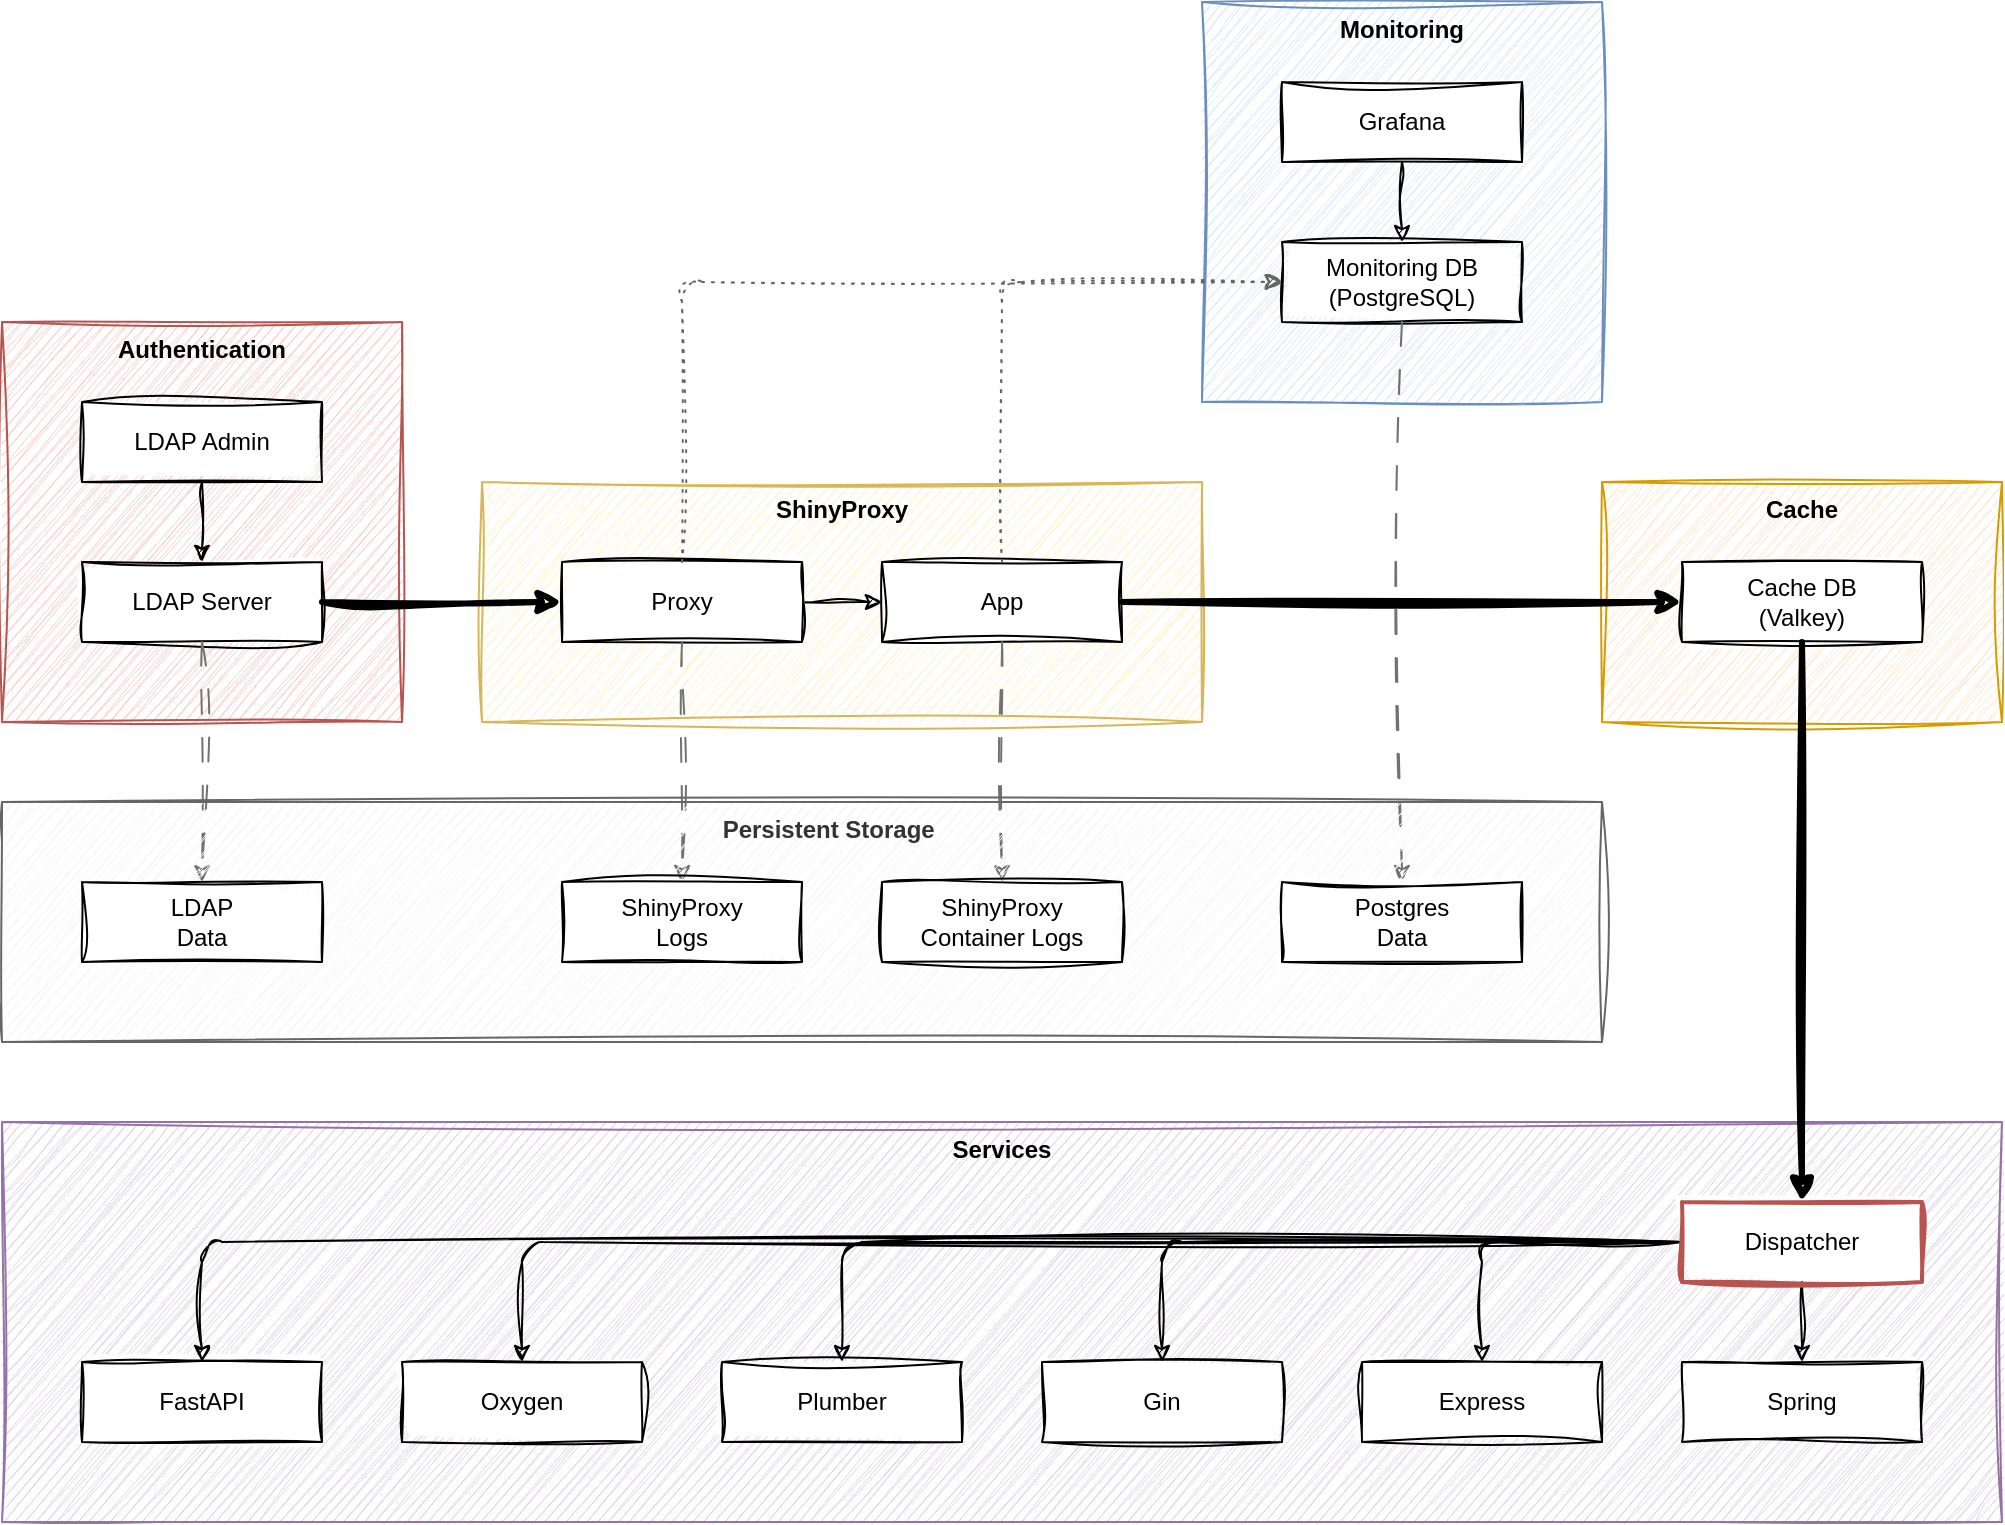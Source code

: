 <mxfile>
    <diagram id="i8Fxyg8KbR1eDPJhbFrh" name="Page-1">
        <mxGraphModel dx="451" dy="580" grid="1" gridSize="10" guides="1" tooltips="1" connect="1" arrows="1" fold="1" page="1" pageScale="1" pageWidth="1169" pageHeight="827" math="0" shadow="0">
            <root>
                <mxCell id="0"/>
                <mxCell id="1" parent="0"/>
                <mxCell id="52" value="" style="group;fontStyle=1;sketch=1;curveFitting=1;jiggle=2;" parent="1" vertex="1" connectable="0">
                    <mxGeometry x="80" y="200" width="200" height="200" as="geometry"/>
                </mxCell>
                <mxCell id="16" value="Authentication" style="whiteSpace=wrap;html=1;verticalAlign=top;fillColor=#f8cecc;strokeColor=#b85450;fontStyle=1;sketch=1;curveFitting=1;jiggle=2;" parent="52" vertex="1">
                    <mxGeometry width="200" height="200" as="geometry"/>
                </mxCell>
                <mxCell id="33" value="LDAP Server" style="whiteSpace=wrap;html=1;sketch=1;curveFitting=1;jiggle=2;" parent="52" vertex="1">
                    <mxGeometry x="40" y="120" width="120" height="40" as="geometry"/>
                </mxCell>
                <mxCell id="79" value="" style="edgeStyle=none;html=1;sketch=1;curveFitting=1;jiggle=2;" parent="52" source="34" target="33" edge="1">
                    <mxGeometry relative="1" as="geometry"/>
                </mxCell>
                <mxCell id="34" value="LDAP Admin" style="whiteSpace=wrap;html=1;sketch=1;curveFitting=1;jiggle=2;" parent="52" vertex="1">
                    <mxGeometry x="40" y="40" width="120" height="40" as="geometry"/>
                </mxCell>
                <mxCell id="53" value="" style="group;sketch=1;curveFitting=1;jiggle=2;" parent="1" vertex="1" connectable="0">
                    <mxGeometry x="320" y="280" width="360" height="120" as="geometry"/>
                </mxCell>
                <mxCell id="12" value="ShinyProxy" style="whiteSpace=wrap;html=1;verticalAlign=top;fillColor=#fff2cc;strokeColor=#d6b656;fontStyle=1;sketch=1;curveFitting=1;jiggle=2;" parent="53" vertex="1">
                    <mxGeometry width="360" height="120" as="geometry"/>
                </mxCell>
                <mxCell id="13" value="App" style="whiteSpace=wrap;html=1;sketch=1;curveFitting=1;jiggle=2;" parent="53" vertex="1">
                    <mxGeometry x="200" y="40" width="120" height="40" as="geometry"/>
                </mxCell>
                <mxCell id="71" value="" style="edgeStyle=none;html=1;sketch=1;curveFitting=1;jiggle=2;" parent="53" source="14" target="13" edge="1">
                    <mxGeometry relative="1" as="geometry"/>
                </mxCell>
                <mxCell id="14" value="Proxy" style="whiteSpace=wrap;html=1;sketch=1;curveFitting=1;jiggle=2;" parent="53" vertex="1">
                    <mxGeometry x="40" y="40" width="120" height="40" as="geometry"/>
                </mxCell>
                <mxCell id="70" style="edgeStyle=none;html=1;exitX=1;exitY=0.5;exitDx=0;exitDy=0;entryX=0;entryY=0.5;entryDx=0;entryDy=0;strokeWidth=3;sketch=1;curveFitting=1;jiggle=2;" parent="1" source="33" target="14" edge="1">
                    <mxGeometry relative="1" as="geometry"/>
                </mxCell>
                <mxCell id="55" value="" style="group;sketch=1;curveFitting=1;jiggle=2;" parent="1" vertex="1" connectable="0">
                    <mxGeometry x="880" y="280" width="200" height="120" as="geometry"/>
                </mxCell>
                <mxCell id="46" value="&lt;b&gt;Cache&lt;/b&gt;" style="whiteSpace=wrap;html=1;fillColor=#ffe6cc;strokeColor=#d79b00;verticalAlign=top;sketch=1;curveFitting=1;jiggle=2;" parent="55" vertex="1">
                    <mxGeometry width="200" height="120" as="geometry"/>
                </mxCell>
                <mxCell id="47" value="Cache DB&lt;div&gt;(Valkey)&lt;/div&gt;" style="whiteSpace=wrap;html=1;sketch=1;curveFitting=1;jiggle=2;" parent="55" vertex="1">
                    <mxGeometry x="40" y="40" width="120" height="40" as="geometry"/>
                </mxCell>
                <mxCell id="77" style="edgeStyle=none;html=1;exitX=1;exitY=0.5;exitDx=0;exitDy=0;entryX=0;entryY=0.5;entryDx=0;entryDy=0;strokeWidth=3;sketch=1;curveFitting=1;jiggle=2;" parent="1" source="13" target="47" edge="1">
                    <mxGeometry relative="1" as="geometry"/>
                </mxCell>
                <mxCell id="19" value="&lt;b&gt;Services&lt;/b&gt;" style="whiteSpace=wrap;html=1;verticalAlign=top;fillColor=#e1d5e7;strokeColor=#9673a6;container=0;sketch=1;curveFitting=1;jiggle=2;" parent="1" vertex="1">
                    <mxGeometry x="80" y="600" width="1000" height="200" as="geometry"/>
                </mxCell>
                <mxCell id="35" value="FastAPI" style="whiteSpace=wrap;html=1;container=0;sketch=1;curveFitting=1;jiggle=2;" parent="1" vertex="1">
                    <mxGeometry x="120" y="720" width="120" height="40" as="geometry"/>
                </mxCell>
                <mxCell id="36" value="Plumber" style="whiteSpace=wrap;html=1;container=0;sketch=1;curveFitting=1;jiggle=2;" parent="1" vertex="1">
                    <mxGeometry x="440" y="720" width="120" height="40" as="geometry"/>
                </mxCell>
                <mxCell id="37" value="Express" style="whiteSpace=wrap;html=1;container=0;sketch=1;curveFitting=1;jiggle=2;" parent="1" vertex="1">
                    <mxGeometry x="760" y="720" width="120" height="40" as="geometry"/>
                </mxCell>
                <mxCell id="38" value="Oxygen" style="whiteSpace=wrap;html=1;container=0;sketch=1;curveFitting=1;jiggle=2;" parent="1" vertex="1">
                    <mxGeometry x="280" y="720" width="120" height="40" as="geometry"/>
                </mxCell>
                <mxCell id="39" value="Gin" style="whiteSpace=wrap;html=1;container=0;sketch=1;curveFitting=1;jiggle=2;" parent="1" vertex="1">
                    <mxGeometry x="600" y="720" width="120" height="40" as="geometry"/>
                </mxCell>
                <mxCell id="40" value="Spring" style="whiteSpace=wrap;html=1;container=0;sketch=1;curveFitting=1;jiggle=2;" parent="1" vertex="1">
                    <mxGeometry x="920" y="720" width="120" height="40" as="geometry"/>
                </mxCell>
                <mxCell id="29" value="&lt;b&gt;Monitoring&lt;/b&gt;" style="whiteSpace=wrap;html=1;verticalAlign=top;fillColor=#dae8fc;strokeColor=#6c8ebf;container=0;sketch=1;curveFitting=1;jiggle=2;" parent="1" vertex="1">
                    <mxGeometry x="680" y="40" width="200" height="200" as="geometry"/>
                </mxCell>
                <mxCell id="30" value="Monitoring DB&lt;div&gt;(PostgreSQL)&lt;/div&gt;" style="whiteSpace=wrap;html=1;container=0;sketch=1;curveFitting=1;jiggle=2;" parent="1" vertex="1">
                    <mxGeometry x="720" y="160" width="120" height="40" as="geometry"/>
                </mxCell>
                <mxCell id="90" value="" style="edgeStyle=none;html=1;sketch=1;curveFitting=1;jiggle=2;" parent="1" source="31" target="30" edge="1">
                    <mxGeometry relative="1" as="geometry"/>
                </mxCell>
                <mxCell id="31" value="Grafana" style="whiteSpace=wrap;html=1;container=0;sketch=1;curveFitting=1;jiggle=2;" parent="1" vertex="1">
                    <mxGeometry x="720" y="80" width="120" height="40" as="geometry"/>
                </mxCell>
                <mxCell id="93" style="edgeStyle=none;html=1;exitX=0.5;exitY=0;exitDx=0;exitDy=0;entryX=0;entryY=0.5;entryDx=0;entryDy=0;fillColor=#f5f5f5;gradientColor=#b3b3b3;strokeColor=#666666;sketch=1;curveFitting=1;jiggle=2;shadow=0;dashed=1;dashPattern=1 4;" parent="1" source="13" target="30" edge="1">
                    <mxGeometry relative="1" as="geometry">
                        <Array as="points">
                            <mxPoint x="580" y="180"/>
                        </Array>
                    </mxGeometry>
                </mxCell>
                <mxCell id="94" style="edgeStyle=none;html=1;exitX=0.5;exitY=0;exitDx=0;exitDy=0;entryX=0;entryY=0.5;entryDx=0;entryDy=0;fillColor=#f5f5f5;gradientColor=#b3b3b3;strokeColor=#666666;sketch=1;curveFitting=1;jiggle=2;shadow=0;dashed=1;dashPattern=1 4;" parent="1" source="14" target="30" edge="1">
                    <mxGeometry relative="1" as="geometry">
                        <Array as="points">
                            <mxPoint x="420" y="180"/>
                        </Array>
                    </mxGeometry>
                </mxCell>
                <mxCell id="108" value="" style="edgeStyle=none;html=1;sketch=1;curveFitting=1;jiggle=2;" parent="1" source="106" target="40" edge="1">
                    <mxGeometry relative="1" as="geometry"/>
                </mxCell>
                <mxCell id="114" style="edgeStyle=orthogonalEdgeStyle;html=1;exitX=0;exitY=0.5;exitDx=0;exitDy=0;entryX=0.5;entryY=0;entryDx=0;entryDy=0;sketch=1;curveFitting=1;jiggle=2;" parent="1" source="106" target="37" edge="1">
                    <mxGeometry relative="1" as="geometry"/>
                </mxCell>
                <mxCell id="115" style="edgeStyle=orthogonalEdgeStyle;html=1;exitX=0;exitY=0.5;exitDx=0;exitDy=0;entryX=0.5;entryY=0;entryDx=0;entryDy=0;sketch=1;curveFitting=1;jiggle=2;" parent="1" source="106" target="39" edge="1">
                    <mxGeometry relative="1" as="geometry"/>
                </mxCell>
                <mxCell id="116" style="edgeStyle=orthogonalEdgeStyle;html=1;exitX=0;exitY=0.5;exitDx=0;exitDy=0;entryX=0.5;entryY=0;entryDx=0;entryDy=0;sketch=1;curveFitting=1;jiggle=2;" parent="1" source="106" target="36" edge="1">
                    <mxGeometry relative="1" as="geometry"/>
                </mxCell>
                <mxCell id="117" style="edgeStyle=orthogonalEdgeStyle;html=1;exitX=0;exitY=0.5;exitDx=0;exitDy=0;entryX=0.5;entryY=0;entryDx=0;entryDy=0;sketch=1;curveFitting=1;jiggle=2;" parent="1" source="106" target="38" edge="1">
                    <mxGeometry relative="1" as="geometry"/>
                </mxCell>
                <mxCell id="118" style="edgeStyle=orthogonalEdgeStyle;html=1;exitX=0;exitY=0.5;exitDx=0;exitDy=0;entryX=0.5;entryY=0;entryDx=0;entryDy=0;sketch=1;curveFitting=1;jiggle=2;" parent="1" source="106" target="35" edge="1">
                    <mxGeometry relative="1" as="geometry"/>
                </mxCell>
                <mxCell id="106" value="Dispatcher" style="whiteSpace=wrap;html=1;container=0;fontStyle=0;sketch=1;curveFitting=1;jiggle=2;fillColor=default;strokeColor=#b85450;gradientColor=none;strokeWidth=2;" parent="1" vertex="1">
                    <mxGeometry x="920" y="640" width="120" height="40" as="geometry"/>
                </mxCell>
                <mxCell id="107" style="edgeStyle=none;html=1;exitX=0.5;exitY=1;exitDx=0;exitDy=0;entryX=0.5;entryY=0;entryDx=0;entryDy=0;strokeWidth=3;sketch=1;curveFitting=1;jiggle=2;" parent="1" source="47" target="106" edge="1">
                    <mxGeometry relative="1" as="geometry"/>
                </mxCell>
                <mxCell id="69" style="edgeStyle=none;html=1;exitX=0.5;exitY=1;exitDx=0;exitDy=0;entryX=0.5;entryY=0;entryDx=0;entryDy=0;strokeColor=#727272;dashed=1;dashPattern=12 12;sketch=1;curveFitting=1;jiggle=2;" parent="1" source="33" target="42" edge="1">
                    <mxGeometry relative="1" as="geometry"/>
                </mxCell>
                <mxCell id="72" style="edgeStyle=none;html=1;exitX=0.5;exitY=1;exitDx=0;exitDy=0;entryX=0.5;entryY=0;entryDx=0;entryDy=0;strokeColor=#727272;dashed=1;dashPattern=12 12;sketch=1;curveFitting=1;jiggle=2;" parent="1" source="14" target="43" edge="1">
                    <mxGeometry relative="1" as="geometry"/>
                </mxCell>
                <mxCell id="73" style="edgeStyle=none;html=1;exitX=0.5;exitY=1;exitDx=0;exitDy=0;entryX=0.5;entryY=0;entryDx=0;entryDy=0;strokeColor=#727272;dashed=1;dashPattern=12 12;sketch=1;curveFitting=1;jiggle=2;" parent="1" source="13" target="44" edge="1">
                    <mxGeometry relative="1" as="geometry"/>
                </mxCell>
                <mxCell id="120" style="edgeStyle=none;html=1;exitX=0.5;exitY=1;exitDx=0;exitDy=0;entryX=0.5;entryY=0;entryDx=0;entryDy=0;dashed=1;dashPattern=12 12;strokeColor=#727272;sketch=1;curveFitting=1;jiggle=2;" parent="1" source="30" target="45" edge="1">
                    <mxGeometry relative="1" as="geometry"/>
                </mxCell>
                <mxCell id="122" value="" style="group" parent="1" vertex="1" connectable="0">
                    <mxGeometry x="80" y="440" width="800" height="120" as="geometry"/>
                </mxCell>
                <mxCell id="41" value="&lt;b&gt;&lt;span style=&quot;white-space: pre;&quot;&gt;&#x9;&lt;/span&gt;Persistent Storage&lt;/b&gt;" style="whiteSpace=wrap;html=1;fillColor=#f5f5f5;fontColor=#333333;strokeColor=#666666;align=center;verticalAlign=top;container=0;sketch=1;curveFitting=1;jiggle=2;" parent="122" vertex="1">
                    <mxGeometry width="800" height="120" as="geometry"/>
                </mxCell>
                <mxCell id="42" value="LDAP&lt;div&gt;Data&lt;/div&gt;" style="whiteSpace=wrap;html=1;container=0;sketch=1;curveFitting=1;jiggle=2;" parent="122" vertex="1">
                    <mxGeometry x="40" y="40" width="120" height="40" as="geometry"/>
                </mxCell>
                <mxCell id="43" value="ShinyProxy&lt;div&gt;Logs&lt;/div&gt;" style="whiteSpace=wrap;html=1;container=0;sketch=1;curveFitting=1;jiggle=2;" parent="122" vertex="1">
                    <mxGeometry x="280" y="40" width="120" height="40" as="geometry"/>
                </mxCell>
                <mxCell id="44" value="ShinyProxy&lt;div&gt;Container Logs&lt;/div&gt;" style="whiteSpace=wrap;html=1;container=0;sketch=1;curveFitting=1;jiggle=2;" parent="122" vertex="1">
                    <mxGeometry x="440" y="40" width="120" height="40" as="geometry"/>
                </mxCell>
                <mxCell id="45" value="Postgres&lt;div&gt;Data&lt;/div&gt;" style="whiteSpace=wrap;html=1;container=0;sketch=1;curveFitting=1;jiggle=2;" parent="122" vertex="1">
                    <mxGeometry x="640" y="40" width="120" height="40" as="geometry"/>
                </mxCell>
            </root>
        </mxGraphModel>
    </diagram>
</mxfile>